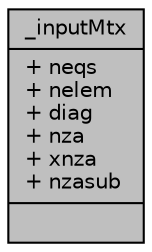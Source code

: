 digraph "_inputMtx"
{
  edge [fontname="Helvetica",fontsize="10",labelfontname="Helvetica",labelfontsize="10"];
  node [fontname="Helvetica",fontsize="10",shape=record];
  Node1 [label="{_inputMtx\n|+ neqs\l+ nelem\l+ diag\l+ nza\l+ xnza\l+ nzasub\l|}",height=0.2,width=0.4,color="black", fillcolor="grey75", style="filled" fontcolor="black"];
}
